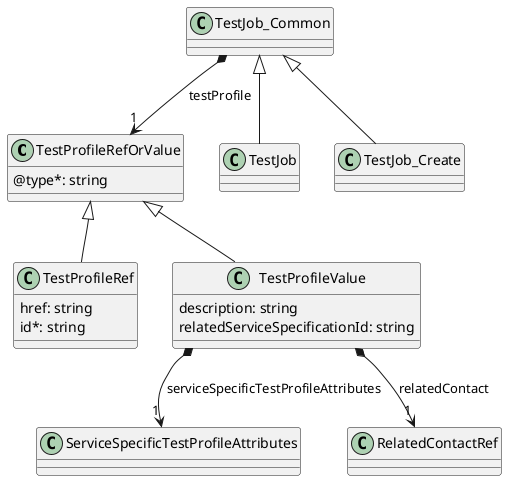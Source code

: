 @startuml testProfileRefOrValue



class TestProfileRefOrValue {

    @type*: string
}



class TestProfileRef {

    href: string
    id*: string
}
TestProfileRefOrValue <|-- TestProfileRef



class TestProfileValue {

    description: string
    relatedServiceSpecificationId: string
}

TestProfileRefOrValue <|-- TestProfileValue

class TestJob {}

class TestJob_Common {}

class TestJob_Create {}
TestJob_Common <|-- TestJob_Create

TestJob_Common <|-- TestJob

TestJob_Common *-->"1" TestProfileRefOrValue : testProfile


TestProfileValue *-->"1" ServiceSpecificTestProfileAttributes : serviceSpecificTestProfileAttributes
TestProfileValue *-->"1" RelatedContactRef : relatedContact

@enduml